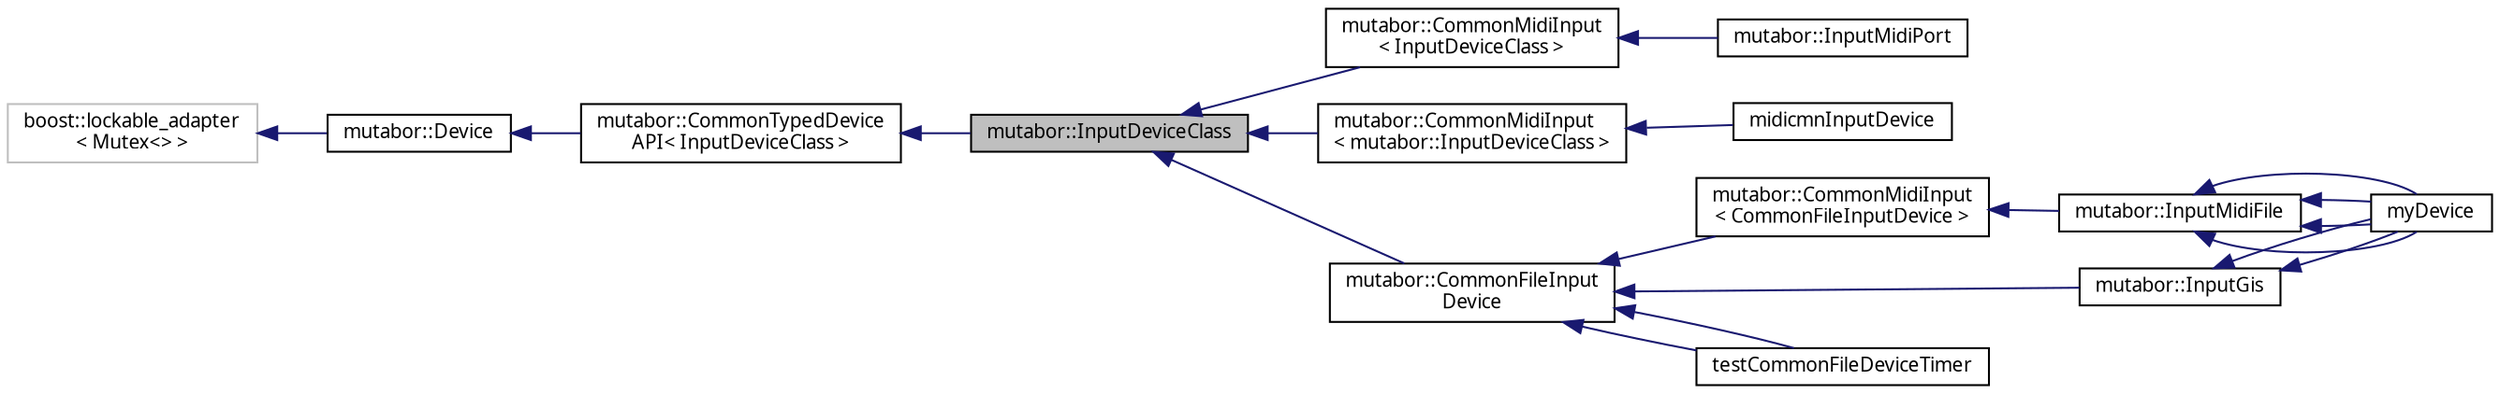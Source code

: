 digraph "mutabor::InputDeviceClass"
{
  edge [fontname="Sans",fontsize="10",labelfontname="Sans",labelfontsize="10"];
  node [fontname="Sans",fontsize="10",shape=record];
  rankdir="LR";
  Node0 [label="mutabor::InputDeviceClass",height=0.2,width=0.4,color="black", fillcolor="grey75", style="filled", fontcolor="black"];
  Node1 -> Node0 [dir="back",color="midnightblue",fontsize="10",style="solid",fontname="Sans"];
  Node1 [label="mutabor::CommonTypedDevice\lAPI\< InputDeviceClass \>",height=0.2,width=0.4,color="black", fillcolor="white", style="filled",URL="$d9/dbf/classmutabor_1_1CommonTypedDeviceAPI.html"];
  Node2 -> Node1 [dir="back",color="midnightblue",fontsize="10",style="solid",fontname="Sans"];
  Node2 [label="mutabor::Device",height=0.2,width=0.4,color="black", fillcolor="white", style="filled",URL="$db/db4/classmutabor_1_1Device.html"];
  Node3 -> Node2 [dir="back",color="midnightblue",fontsize="10",style="solid",fontname="Sans"];
  Node3 [label="boost::lockable_adapter\l\< Mutex\<\> \>",height=0.2,width=0.4,color="grey75", fillcolor="white", style="filled"];
  Node0 -> Node4 [dir="back",color="midnightblue",fontsize="10",style="solid",fontname="Sans"];
  Node4 [label="mutabor::CommonMidiInput\l\< InputDeviceClass \>",height=0.2,width=0.4,color="black", fillcolor="white", style="filled",URL="$dc/d51/classmutabor_1_1CommonMidiInput.html"];
  Node4 -> Node5 [dir="back",color="midnightblue",fontsize="10",style="solid",fontname="Sans"];
  Node5 [label="mutabor::InputMidiPort",height=0.2,width=0.4,color="black", fillcolor="white", style="filled",URL="$d2/dea/classmutabor_1_1InputMidiPort.html"];
  Node0 -> Node6 [dir="back",color="midnightblue",fontsize="10",style="solid",fontname="Sans"];
  Node6 [label="mutabor::CommonMidiInput\l\< mutabor::InputDeviceClass \>",height=0.2,width=0.4,color="black", fillcolor="white", style="filled",URL="$dc/d51/classmutabor_1_1CommonMidiInput.html"];
  Node6 -> Node7 [dir="back",color="midnightblue",fontsize="10",style="solid",fontname="Sans"];
  Node7 [label="midicmnInputDevice",height=0.2,width=0.4,color="black", fillcolor="white", style="filled",URL="$d2/dce/classmidicmnInputDevice.html"];
  Node0 -> Node8 [dir="back",color="midnightblue",fontsize="10",style="solid",fontname="Sans"];
  Node8 [label="mutabor::CommonFileInput\lDevice",height=0.2,width=0.4,color="black", fillcolor="white", style="filled",URL="$dd/d3c/classmutabor_1_1CommonFileInputDevice.html"];
  Node8 -> Node9 [dir="back",color="midnightblue",fontsize="10",style="solid",fontname="Sans"];
  Node9 [label="mutabor::CommonMidiInput\l\< CommonFileInputDevice \>",height=0.2,width=0.4,color="black", fillcolor="white", style="filled",URL="$dc/d51/classmutabor_1_1CommonMidiInput.html"];
  Node9 -> Node10 [dir="back",color="midnightblue",fontsize="10",style="solid",fontname="Sans"];
  Node10 [label="mutabor::InputMidiFile",height=0.2,width=0.4,color="black", fillcolor="white", style="filled",URL="$d6/d12/classmutabor_1_1InputMidiFile.html"];
  Node10 -> Node11 [dir="back",color="midnightblue",fontsize="10",style="solid",fontname="Sans"];
  Node11 [label="myDevice",height=0.2,width=0.4,color="black", fillcolor="white", style="filled",URL="$d4/d1a/classmyDevice.html",tooltip="not for headers "];
  Node10 -> Node11 [dir="back",color="midnightblue",fontsize="10",style="solid",fontname="Sans"];
  Node10 -> Node11 [dir="back",color="midnightblue",fontsize="10",style="solid",fontname="Sans"];
  Node10 -> Node11 [dir="back",color="midnightblue",fontsize="10",style="solid",fontname="Sans"];
  Node8 -> Node12 [dir="back",color="midnightblue",fontsize="10",style="solid",fontname="Sans"];
  Node12 [label="mutabor::InputGis",height=0.2,width=0.4,color="black", fillcolor="white", style="filled",URL="$dc/da1/classmutabor_1_1InputGis.html"];
  Node12 -> Node11 [dir="back",color="midnightblue",fontsize="10",style="solid",fontname="Sans"];
  Node12 -> Node11 [dir="back",color="midnightblue",fontsize="10",style="solid",fontname="Sans"];
  Node8 -> Node13 [dir="back",color="midnightblue",fontsize="10",style="solid",fontname="Sans"];
  Node13 [label="testCommonFileDeviceTimer",height=0.2,width=0.4,color="black", fillcolor="white", style="filled",URL="$dc/d13/classtestCommonFileDeviceTimer.html",tooltip="not for headers "];
  Node8 -> Node13 [dir="back",color="midnightblue",fontsize="10",style="solid",fontname="Sans"];
}
